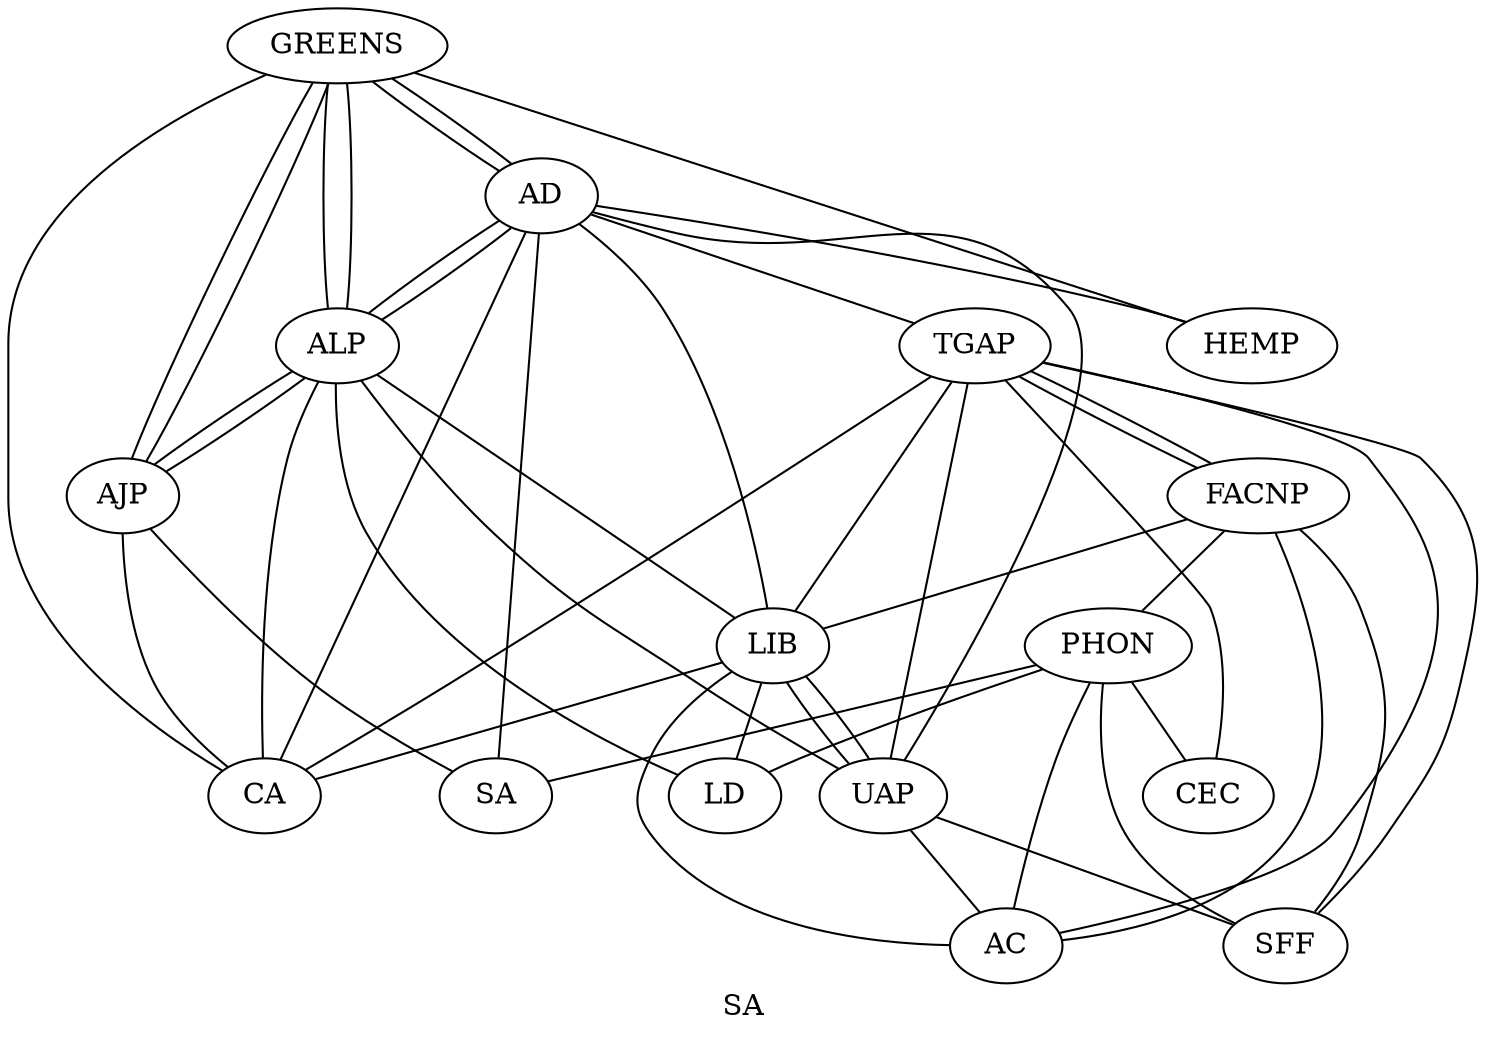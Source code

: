 graph G  {
    graph [label = "SA"];
    GREENS [ pos = "0,0" ];
    TGAP -- AC 
    TGAP -- FACNP 
    TGAP -- SFF 
    TGAP -- CEC 
    TGAP -- CA 
    TGAP -- UAP 
    TGAP -- LIB 
    FACNP -- TGAP
    FACNP -- SFF;
    FACNP -- AC;
    FACNP -- LIB;
    FACNP -- PHON;
    AD -- SA;
    AD -- HEMP; 
    AD -- CA;
    AD -- GREENS;
    AD -- ALP;
    AD -- TGAP;
    PHON -- LD;
    PHON -- SFF;
    PHON -- SA;
    PHON -- CEC;
    PHON -- AC;
    LIB -- UAP;
    LIB -- AC;
    LIB -- LD;
    LIB -- CA;
    LIB -- AD;
    GREENS -- AJP;
    GREENS -- HEMP;
    GREENS -- AD;
    GREENS -- ALP;
    GREENS -- CA;
    UAP -- LIB;
    UAP -- AC;
    UAP -- SFF;
    UAP -- AD;
    UAP -- ALP;
    ALP -- GREENS;
    ALP -- AJP;
    ALP -- CA;
    ALP -- AD;
    ALP -- LD;
    AJP -- GREENS;
    AJP -- ALP;
    AJP -- CA;
    AJP -- SA
    ALP -- LIB;
}